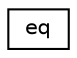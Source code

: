 digraph "Graphical Class Hierarchy"
{
  edge [fontname="Helvetica",fontsize="10",labelfontname="Helvetica",labelfontsize="10"];
  node [fontname="Helvetica",fontsize="10",shape=record];
  rankdir="LR";
  Node0 [label="eq",height=0.2,width=0.4,color="black", fillcolor="white", style="filled",URL="$structeq.html"];
}
